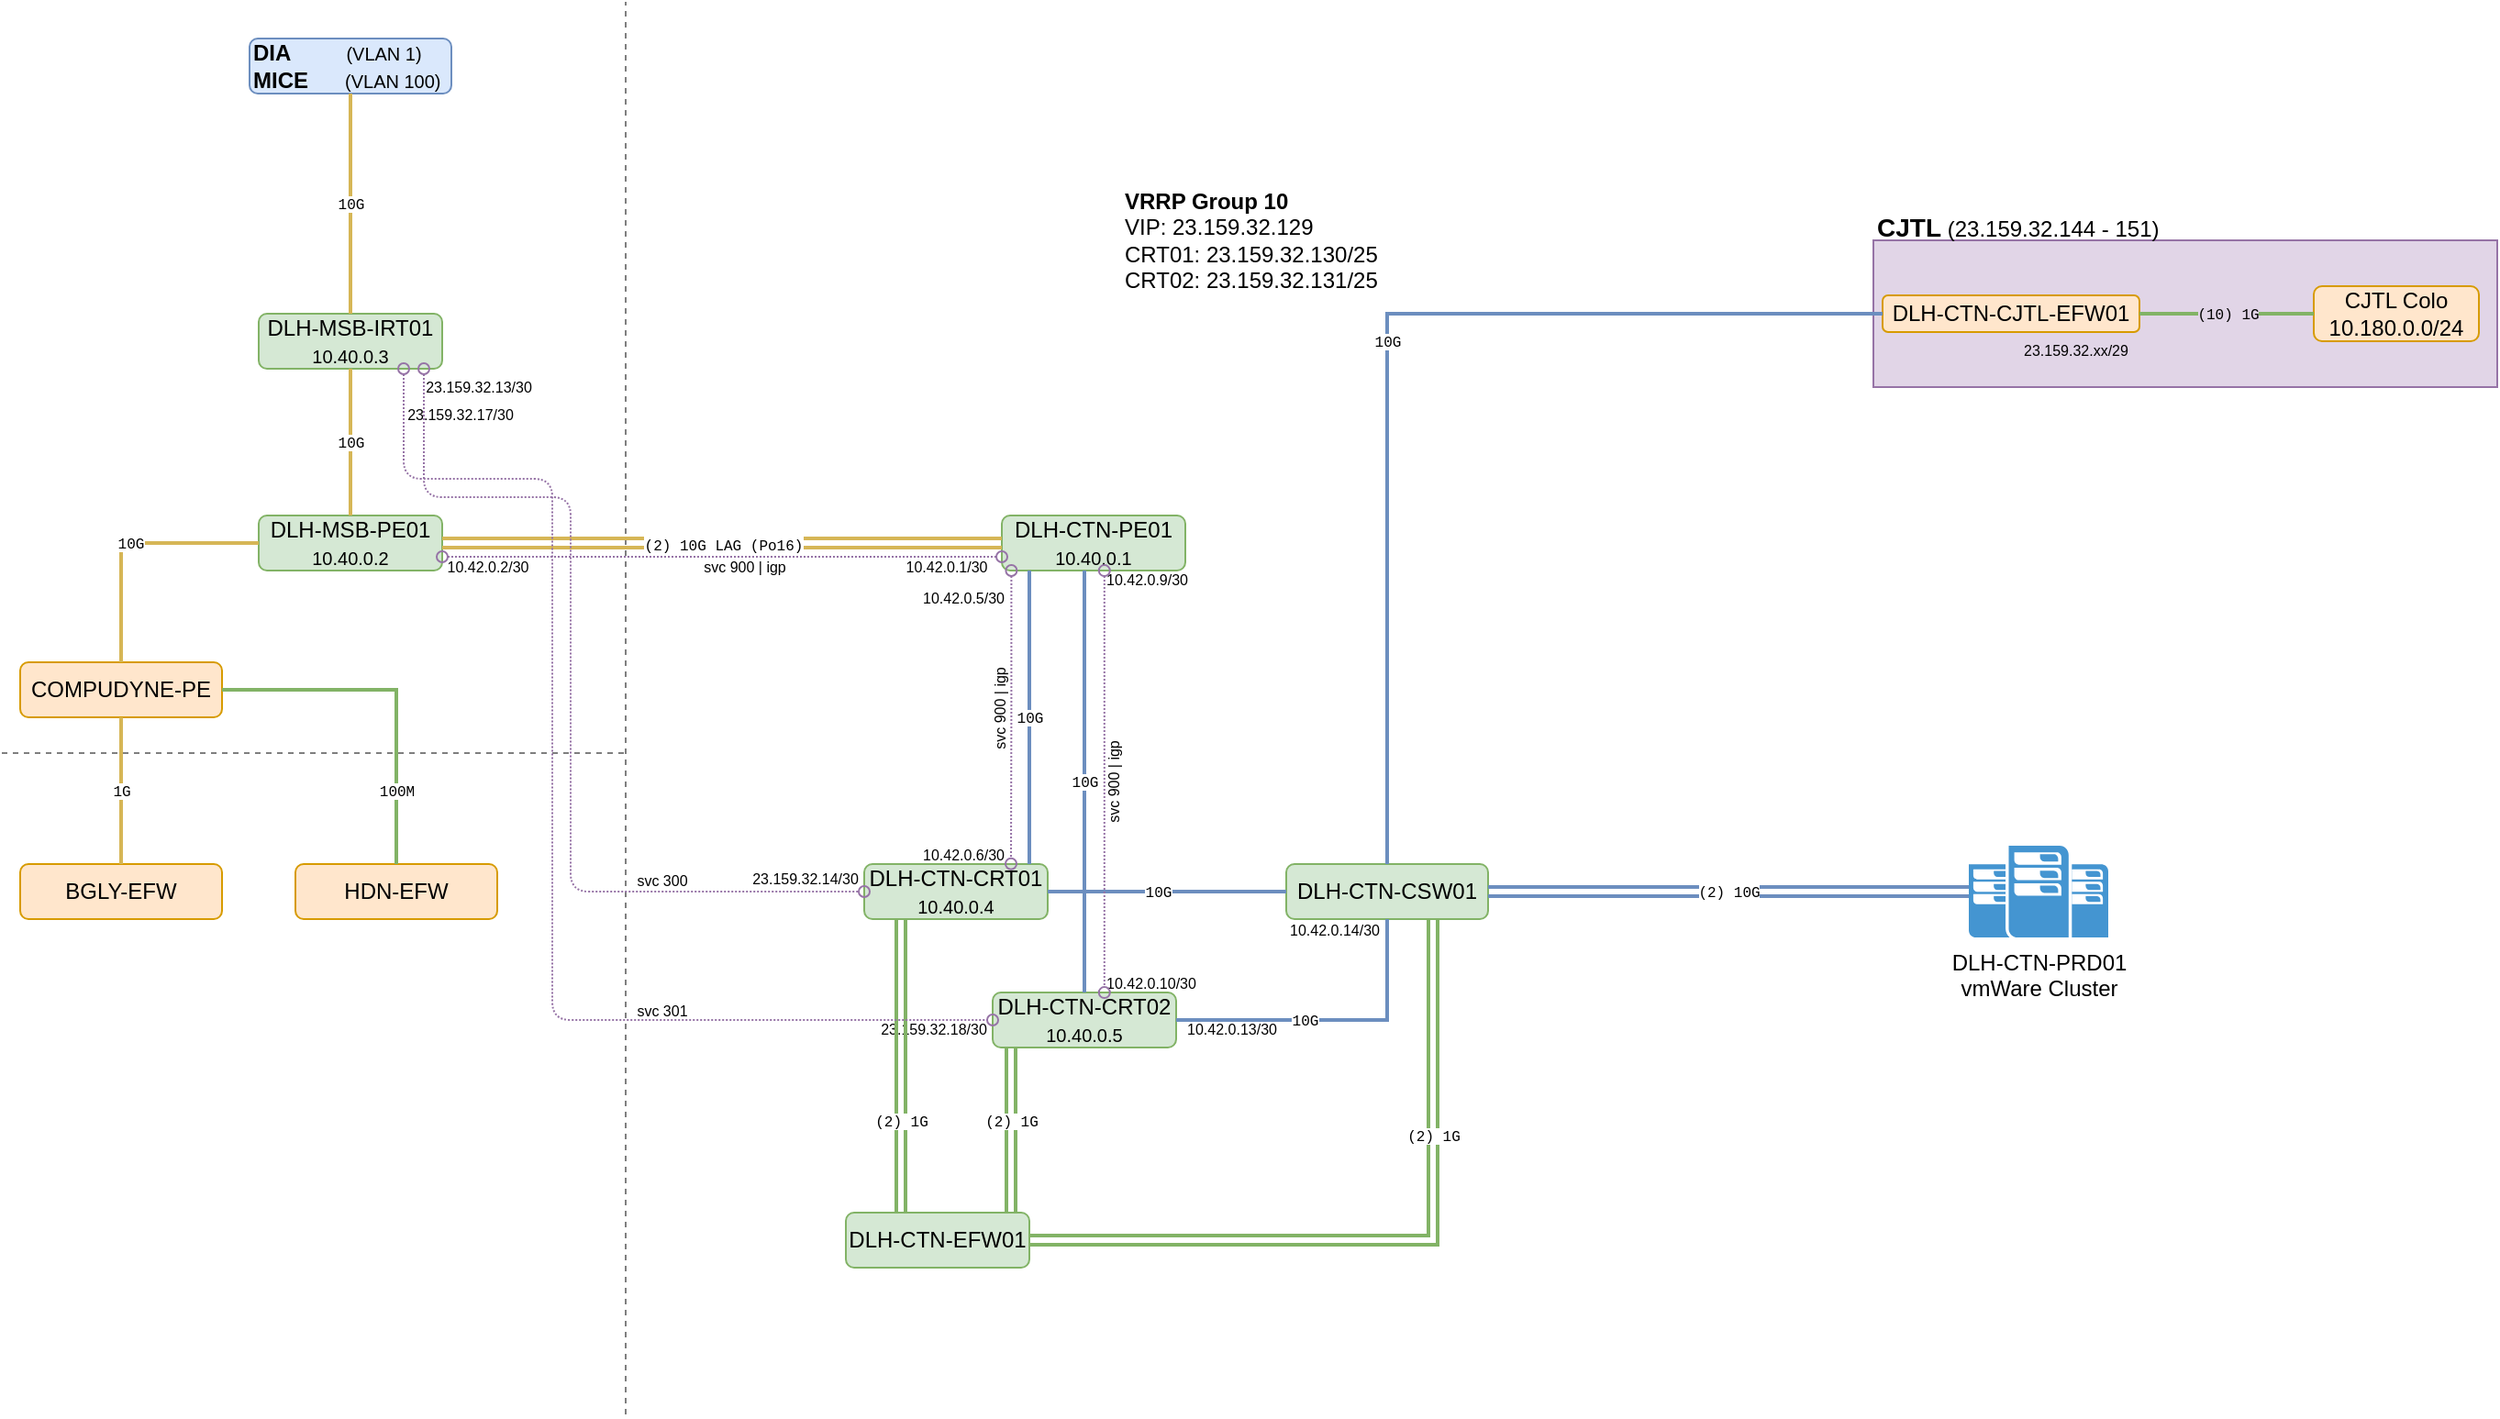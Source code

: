 <mxfile version="13.9.9" type="github">
  <diagram id="_wZCIX21bVTnccCvDHll" name="duluth network">
    <mxGraphModel dx="1326" dy="940" grid="1" gridSize="10" guides="1" tooltips="1" connect="1" arrows="1" fold="1" page="1" pageScale="1" pageWidth="850" pageHeight="1100" math="0" shadow="0">
      <root>
        <mxCell id="0" />
        <mxCell id="1" parent="0" />
        <mxCell id="kESvJMbOoLiE9TMQdQq1-1" value="DLH-MSB-IRT01&lt;br&gt;&lt;font style=&quot;font-size: 10px&quot;&gt;10.40.0.3&lt;/font&gt;" style="rounded=1;whiteSpace=wrap;html=1;fillColor=#d5e8d4;strokeColor=#82b366;" parent="1" vertex="1">
          <mxGeometry x="160" y="200" width="100" height="30" as="geometry" />
        </mxCell>
        <mxCell id="kESvJMbOoLiE9TMQdQq1-5" value="&lt;b&gt;DIA&lt;/b&gt;&amp;nbsp; &amp;nbsp; &amp;nbsp; &amp;nbsp; &amp;nbsp;&lt;font style=&quot;font-size: 10px&quot;&gt;(VLAN 1)&lt;/font&gt;&lt;br&gt;&lt;b&gt;MICE&lt;/b&gt;&amp;nbsp; &amp;nbsp; &amp;nbsp; &lt;font style=&quot;font-size: 10px&quot;&gt;(VLAN 100)&lt;/font&gt;" style="rounded=1;whiteSpace=wrap;html=1;align=left;fillColor=#dae8fc;strokeColor=#6c8ebf;" parent="1" vertex="1">
          <mxGeometry x="155" y="50" width="110" height="30" as="geometry" />
        </mxCell>
        <mxCell id="kESvJMbOoLiE9TMQdQq1-2" value="DLH-MSB-PE01&lt;br&gt;&lt;font style=&quot;font-size: 10px&quot;&gt;10.40.0.2&lt;/font&gt;" style="rounded=1;whiteSpace=wrap;html=1;fillColor=#d5e8d4;strokeColor=#82b366;" parent="1" vertex="1">
          <mxGeometry x="160" y="310" width="100" height="30" as="geometry" />
        </mxCell>
        <mxCell id="kESvJMbOoLiE9TMQdQq1-13" value="DLH-CTN-PE01&lt;br&gt;&lt;font style=&quot;font-size: 10px&quot;&gt;10.40.0.1&lt;/font&gt;" style="rounded=1;whiteSpace=wrap;html=1;fillColor=#d5e8d4;strokeColor=#82b366;" parent="1" vertex="1">
          <mxGeometry x="565" y="310" width="100" height="30" as="geometry" />
        </mxCell>
        <mxCell id="kESvJMbOoLiE9TMQdQq1-17" value="DLH-CTN-CRT02&lt;br&gt;&lt;font style=&quot;font-size: 10px&quot;&gt;10.40.0.5&lt;/font&gt;" style="rounded=1;whiteSpace=wrap;html=1;fillColor=#d5e8d4;strokeColor=#82b366;" parent="1" vertex="1">
          <mxGeometry x="560" y="570" width="100" height="30" as="geometry" />
        </mxCell>
        <mxCell id="kESvJMbOoLiE9TMQdQq1-15" value="DLH-CTN-CRT01&lt;br&gt;&lt;font style=&quot;font-size: 10px&quot;&gt;10.40.0.4&lt;/font&gt;" style="rounded=1;whiteSpace=wrap;html=1;fillColor=#d5e8d4;strokeColor=#82b366;" parent="1" vertex="1">
          <mxGeometry x="490" y="500" width="100" height="30" as="geometry" />
        </mxCell>
        <mxCell id="kESvJMbOoLiE9TMQdQq1-7" value="COMPUDYNE-PE" style="rounded=1;whiteSpace=wrap;html=1;fillColor=#ffe6cc;strokeColor=#d79b00;" parent="1" vertex="1">
          <mxGeometry x="30" y="390" width="110" height="30" as="geometry" />
        </mxCell>
        <mxCell id="kESvJMbOoLiE9TMQdQq1-11" value="HDN-EFW" style="rounded=1;whiteSpace=wrap;html=1;fillColor=#ffe6cc;strokeColor=#d79b00;" parent="1" vertex="1">
          <mxGeometry x="180" y="500" width="110" height="30" as="geometry" />
        </mxCell>
        <mxCell id="kESvJMbOoLiE9TMQdQq1-9" value="BGLY-EFW" style="rounded=1;whiteSpace=wrap;html=1;fillColor=#ffe6cc;strokeColor=#d79b00;" parent="1" vertex="1">
          <mxGeometry x="30" y="500" width="110" height="30" as="geometry" />
        </mxCell>
        <mxCell id="kESvJMbOoLiE9TMQdQq1-20" value="DLH-CTN-CSW01" style="rounded=1;whiteSpace=wrap;html=1;fillColor=#d5e8d4;strokeColor=#82b366;" parent="1" vertex="1">
          <mxGeometry x="720" y="500" width="110" height="30" as="geometry" />
        </mxCell>
        <mxCell id="kESvJMbOoLiE9TMQdQq1-26" value="DLH-CTN-EFW01" style="rounded=1;whiteSpace=wrap;html=1;fillColor=#d5e8d4;strokeColor=#82b366;" parent="1" vertex="1">
          <mxGeometry x="480" y="690" width="100" height="30" as="geometry" />
        </mxCell>
        <mxCell id="kESvJMbOoLiE9TMQdQq1-29" value="DLH-CTN-PRD01&lt;br&gt;vmWare Cluster" style="pointerEvents=1;shadow=0;dashed=0;html=1;strokeColor=none;fillColor=#4495D1;labelPosition=center;verticalLabelPosition=bottom;verticalAlign=top;align=center;outlineConnect=0;shape=mxgraph.veeam.data_center;" parent="1" vertex="1">
          <mxGeometry x="1092" y="490" width="76" height="50" as="geometry" />
        </mxCell>
        <mxCell id="kESvJMbOoLiE9TMQdQq1-31" value="" style="endArrow=none;dashed=1;html=1;strokeWidth=1;opacity=50;" parent="1" edge="1">
          <mxGeometry width="50" height="50" relative="1" as="geometry">
            <mxPoint x="360" y="800" as="sourcePoint" />
            <mxPoint x="360" y="30" as="targetPoint" />
          </mxGeometry>
        </mxCell>
        <mxCell id="kESvJMbOoLiE9TMQdQq1-32" value="" style="endArrow=none;dashed=1;html=1;strokeWidth=1;opacity=50;" parent="1" edge="1">
          <mxGeometry width="50" height="50" relative="1" as="geometry">
            <mxPoint x="20" y="439.5" as="sourcePoint" />
            <mxPoint x="360" y="439.5" as="targetPoint" />
          </mxGeometry>
        </mxCell>
        <mxCell id="Kl6SVJsnWVhjvLM3U9N9-1" value="svc 300" style="text;html=1;strokeColor=none;fillColor=none;align=center;verticalAlign=middle;whiteSpace=wrap;rounded=0;comic=1;fontSize=8;" parent="1" vertex="1">
          <mxGeometry x="350" y="504" width="60" height="10" as="geometry" />
        </mxCell>
        <mxCell id="Kl6SVJsnWVhjvLM3U9N9-2" value="svc 301" style="text;html=1;strokeColor=none;fillColor=none;align=center;verticalAlign=middle;whiteSpace=wrap;rounded=0;comic=1;fontSize=8;" parent="1" vertex="1">
          <mxGeometry x="350" y="575" width="60" height="10" as="geometry" />
        </mxCell>
        <mxCell id="Kl6SVJsnWVhjvLM3U9N9-3" value="23.159.32.17/30" style="text;html=1;strokeColor=none;fillColor=none;align=center;verticalAlign=middle;whiteSpace=wrap;rounded=0;comic=1;fontSize=8;" parent="1" vertex="1">
          <mxGeometry x="240" y="250" width="60" height="10" as="geometry" />
        </mxCell>
        <mxCell id="Kl6SVJsnWVhjvLM3U9N9-5" value="23.159.32.18/30" style="text;html=1;strokeColor=none;fillColor=none;align=center;verticalAlign=middle;whiteSpace=wrap;rounded=0;comic=1;fontSize=8;" parent="1" vertex="1">
          <mxGeometry x="498" y="585" width="60" height="10" as="geometry" />
        </mxCell>
        <mxCell id="qAF7Q2hGRsYs5wy1Y41E-2" value="10.42.0.14/30" style="edgeLabel;html=1;align=center;verticalAlign=middle;resizable=0;points=[];fontSize=8;" vertex="1" connectable="0" parent="1">
          <mxGeometry x="746" y="536" as="geometry" />
        </mxCell>
        <mxCell id="kESvJMbOoLiE9TMQdQq1-36" value="L2" parent="0" />
        <mxCell id="kESvJMbOoLiE9TMQdQq1-49" value="&lt;font face=&quot;Courier New&quot; style=&quot;font-size: 8px;&quot;&gt;(2) 1G&lt;/font&gt;" style="edgeStyle=orthogonalEdgeStyle;rounded=0;orthogonalLoop=1;jettySize=auto;html=1;endArrow=none;endFill=0;strokeWidth=2;fillColor=#d5e8d4;strokeColor=#82b366;shape=link;spacing=2;fontSize=8;" parent="kESvJMbOoLiE9TMQdQq1-36" source="kESvJMbOoLiE9TMQdQq1-15" target="kESvJMbOoLiE9TMQdQq1-26" edge="1">
          <mxGeometry x="0.5" y="-10" relative="1" as="geometry">
            <mxPoint x="529.31" y="680" as="targetPoint" />
            <mxPoint x="529.31" y="590" as="sourcePoint" />
            <Array as="points">
              <mxPoint x="510" y="650" />
              <mxPoint x="510" y="650" />
            </Array>
            <mxPoint x="10" y="-10" as="offset" />
          </mxGeometry>
        </mxCell>
        <mxCell id="kESvJMbOoLiE9TMQdQq1-6" value="&lt;font face=&quot;Courier New&quot; style=&quot;font-size: 8px;&quot;&gt;10G&lt;/font&gt;" style="rounded=0;orthogonalLoop=1;jettySize=auto;html=1;endArrow=none;endFill=0;strokeWidth=2;fillColor=#fff2cc;strokeColor=#d6b656;fontSize=8;" parent="kESvJMbOoLiE9TMQdQq1-36" source="kESvJMbOoLiE9TMQdQq1-1" target="kESvJMbOoLiE9TMQdQq1-5" edge="1">
          <mxGeometry relative="1" as="geometry" />
        </mxCell>
        <mxCell id="kESvJMbOoLiE9TMQdQq1-3" value="&lt;font face=&quot;Courier New&quot; style=&quot;font-size: 8px;&quot;&gt;10G&lt;/font&gt;" style="edgeStyle=orthogonalEdgeStyle;rounded=0;orthogonalLoop=1;jettySize=auto;html=1;endArrow=none;endFill=0;fillColor=#fff2cc;strokeColor=#d6b656;strokeWidth=2;fontSize=8;" parent="kESvJMbOoLiE9TMQdQq1-36" source="kESvJMbOoLiE9TMQdQq1-1" target="kESvJMbOoLiE9TMQdQq1-2" edge="1">
          <mxGeometry relative="1" as="geometry" />
        </mxCell>
        <mxCell id="kESvJMbOoLiE9TMQdQq1-8" value="&lt;font face=&quot;Courier New&quot; style=&quot;font-size: 8px;&quot;&gt;10G&lt;/font&gt;" style="edgeStyle=orthogonalEdgeStyle;rounded=0;orthogonalLoop=1;jettySize=auto;html=1;endArrow=none;endFill=0;strokeWidth=2;fillColor=#fff2cc;strokeColor=#d6b656;fontSize=8;" parent="kESvJMbOoLiE9TMQdQq1-36" source="kESvJMbOoLiE9TMQdQq1-2" target="kESvJMbOoLiE9TMQdQq1-7" edge="1">
          <mxGeometry relative="1" as="geometry" />
        </mxCell>
        <mxCell id="kESvJMbOoLiE9TMQdQq1-10" value="&lt;font face=&quot;Courier New&quot; style=&quot;font-size: 8px;&quot;&gt;1G&lt;/font&gt;" style="edgeStyle=orthogonalEdgeStyle;rounded=0;orthogonalLoop=1;jettySize=auto;html=1;endArrow=none;endFill=0;strokeWidth=2;fillColor=#fff2cc;strokeColor=#d6b656;fontSize=8;" parent="kESvJMbOoLiE9TMQdQq1-36" source="kESvJMbOoLiE9TMQdQq1-7" target="kESvJMbOoLiE9TMQdQq1-9" edge="1">
          <mxGeometry relative="1" as="geometry" />
        </mxCell>
        <mxCell id="kESvJMbOoLiE9TMQdQq1-12" value="&lt;font face=&quot;Courier New&quot; style=&quot;font-size: 8px;&quot;&gt;100M&lt;/font&gt;" style="edgeStyle=orthogonalEdgeStyle;rounded=0;orthogonalLoop=1;jettySize=auto;html=1;endArrow=none;endFill=0;strokeWidth=2;fillColor=#d5e8d4;strokeColor=#82b366;fontSize=8;" parent="kESvJMbOoLiE9TMQdQq1-36" source="kESvJMbOoLiE9TMQdQq1-7" target="kESvJMbOoLiE9TMQdQq1-11" edge="1">
          <mxGeometry x="0.579" relative="1" as="geometry">
            <mxPoint as="offset" />
          </mxGeometry>
        </mxCell>
        <mxCell id="kESvJMbOoLiE9TMQdQq1-19" value="&lt;font face=&quot;Courier New&quot; style=&quot;font-size: 8px&quot;&gt;(2) 10G LAG (Po16)&lt;/font&gt;" style="edgeStyle=orthogonalEdgeStyle;rounded=0;orthogonalLoop=1;jettySize=auto;html=1;endArrow=none;endFill=0;strokeWidth=2;fillColor=#fff2cc;strokeColor=#d6b656;shape=link;" parent="kESvJMbOoLiE9TMQdQq1-36" source="kESvJMbOoLiE9TMQdQq1-2" target="kESvJMbOoLiE9TMQdQq1-13" edge="1">
          <mxGeometry relative="1" as="geometry">
            <mxPoint x="260" y="324.5" as="sourcePoint" />
            <mxPoint x="580" y="324.5" as="targetPoint" />
          </mxGeometry>
        </mxCell>
        <mxCell id="kESvJMbOoLiE9TMQdQq1-16" value="&lt;font face=&quot;Courier New&quot; style=&quot;font-size: 8px;&quot;&gt;10G&lt;/font&gt;" style="edgeStyle=orthogonalEdgeStyle;rounded=0;orthogonalLoop=1;jettySize=auto;html=1;endArrow=none;endFill=0;strokeWidth=2;fillColor=#dae8fc;strokeColor=#6c8ebf;fontSize=8;" parent="kESvJMbOoLiE9TMQdQq1-36" source="kESvJMbOoLiE9TMQdQq1-13" target="kESvJMbOoLiE9TMQdQq1-15" edge="1">
          <mxGeometry relative="1" as="geometry">
            <Array as="points">
              <mxPoint x="580" y="390" />
              <mxPoint x="580" y="390" />
            </Array>
          </mxGeometry>
        </mxCell>
        <mxCell id="kESvJMbOoLiE9TMQdQq1-18" value="&lt;font face=&quot;Courier New&quot; style=&quot;font-size: 8px;&quot;&gt;10G&lt;/font&gt;" style="edgeStyle=orthogonalEdgeStyle;rounded=0;orthogonalLoop=1;jettySize=auto;html=1;endArrow=none;endFill=0;strokeWidth=2;fillColor=#dae8fc;strokeColor=#6c8ebf;fontSize=8;" parent="kESvJMbOoLiE9TMQdQq1-36" source="kESvJMbOoLiE9TMQdQq1-13" target="kESvJMbOoLiE9TMQdQq1-17" edge="1">
          <mxGeometry relative="1" as="geometry">
            <Array as="points">
              <mxPoint x="610" y="380" />
              <mxPoint x="610" y="380" />
            </Array>
          </mxGeometry>
        </mxCell>
        <mxCell id="kESvJMbOoLiE9TMQdQq1-22" value="&lt;font face=&quot;Courier New&quot; style=&quot;font-size: 8px;&quot;&gt;10G&lt;/font&gt;" style="edgeStyle=orthogonalEdgeStyle;rounded=0;orthogonalLoop=1;jettySize=auto;html=1;endArrow=none;endFill=0;strokeWidth=2;fillColor=#dae8fc;strokeColor=#6c8ebf;fontSize=8;" parent="kESvJMbOoLiE9TMQdQq1-36" source="kESvJMbOoLiE9TMQdQq1-17" target="kESvJMbOoLiE9TMQdQq1-20" edge="1">
          <mxGeometry x="-0.177" relative="1" as="geometry">
            <mxPoint x="720" y="590" as="sourcePoint" />
            <mxPoint as="offset" />
          </mxGeometry>
        </mxCell>
        <mxCell id="qAF7Q2hGRsYs5wy1Y41E-1" value="10.42.0.13/30" style="edgeLabel;html=1;align=center;verticalAlign=middle;resizable=0;points=[];fontSize=8;" vertex="1" connectable="0" parent="kESvJMbOoLiE9TMQdQq1-22">
          <mxGeometry x="-0.722" relative="1" as="geometry">
            <mxPoint x="6" y="5" as="offset" />
          </mxGeometry>
        </mxCell>
        <mxCell id="kESvJMbOoLiE9TMQdQq1-21" value="&lt;font face=&quot;Courier New&quot; style=&quot;font-size: 8px;&quot;&gt;10G&lt;/font&gt;" style="edgeStyle=orthogonalEdgeStyle;rounded=0;orthogonalLoop=1;jettySize=auto;html=1;endArrow=none;endFill=0;strokeWidth=2;fillColor=#dae8fc;strokeColor=#6c8ebf;fontSize=8;" parent="kESvJMbOoLiE9TMQdQq1-36" source="kESvJMbOoLiE9TMQdQq1-15" target="kESvJMbOoLiE9TMQdQq1-20" edge="1">
          <mxGeometry x="-0.077" relative="1" as="geometry">
            <mxPoint x="510" y="440" as="sourcePoint" />
            <mxPoint x="680" y="540" as="targetPoint" />
            <mxPoint as="offset" />
          </mxGeometry>
        </mxCell>
        <mxCell id="kESvJMbOoLiE9TMQdQq1-27" value="&lt;font face=&quot;Courier New&quot; style=&quot;font-size: 8px;&quot;&gt;(2) 10G&lt;/font&gt;" style="edgeStyle=orthogonalEdgeStyle;rounded=0;orthogonalLoop=1;jettySize=auto;html=1;endArrow=none;endFill=0;strokeWidth=2;fillColor=#dae8fc;strokeColor=#6c8ebf;shape=link;fontSize=8;" parent="kESvJMbOoLiE9TMQdQq1-36" source="kESvJMbOoLiE9TMQdQq1-20" target="kESvJMbOoLiE9TMQdQq1-29" edge="1">
          <mxGeometry relative="1" as="geometry">
            <mxPoint x="805" y="440" as="targetPoint" />
          </mxGeometry>
        </mxCell>
        <mxCell id="kESvJMbOoLiE9TMQdQq1-30" value="&lt;font face=&quot;Courier New&quot; style=&quot;font-size: 8px;&quot;&gt;(2) 1G&lt;/font&gt;" style="edgeStyle=orthogonalEdgeStyle;rounded=0;orthogonalLoop=1;jettySize=auto;html=1;endArrow=none;endFill=0;strokeWidth=2;fillColor=#d5e8d4;strokeColor=#82b366;shape=link;fontSize=8;" parent="kESvJMbOoLiE9TMQdQq1-36" source="kESvJMbOoLiE9TMQdQq1-26" target="kESvJMbOoLiE9TMQdQq1-20" edge="1">
          <mxGeometry x="0.402" relative="1" as="geometry">
            <Array as="points">
              <mxPoint x="800" y="705" />
            </Array>
            <mxPoint as="offset" />
          </mxGeometry>
        </mxCell>
        <mxCell id="kESvJMbOoLiE9TMQdQq1-24" value="&lt;font face=&quot;Courier New&quot; style=&quot;font-size: 8px;&quot;&gt;(2) 1G&lt;/font&gt;" style="edgeStyle=orthogonalEdgeStyle;rounded=0;orthogonalLoop=1;jettySize=auto;html=1;endArrow=none;endFill=0;strokeWidth=2;fillColor=#d5e8d4;strokeColor=#82b366;shape=link;spacing=2;fontSize=8;" parent="kESvJMbOoLiE9TMQdQq1-36" source="kESvJMbOoLiE9TMQdQq1-17" target="kESvJMbOoLiE9TMQdQq1-26" edge="1">
          <mxGeometry x="0.556" y="-30" relative="1" as="geometry">
            <mxPoint x="865" y="430" as="targetPoint" />
            <Array as="points">
              <mxPoint x="570" y="670" />
              <mxPoint x="570" y="670" />
            </Array>
            <mxPoint x="30" y="-30" as="offset" />
          </mxGeometry>
        </mxCell>
        <mxCell id="kESvJMbOoLiE9TMQdQq1-37" value="L3" parent="0" />
        <mxCell id="kESvJMbOoLiE9TMQdQq1-35" style="edgeStyle=orthogonalEdgeStyle;rounded=1;comic=0;jumpStyle=none;jumpSize=6;orthogonalLoop=1;jettySize=auto;html=1;dashed=1;dashPattern=1 1;startArrow=oval;startFill=0;sourcePerimeterSpacing=5;endArrow=oval;endFill=0;strokeWidth=1;exitX=1;exitY=0.75;exitDx=0;exitDy=0;entryX=0;entryY=0.75;entryDx=0;entryDy=0;fillColor=#e1d5e7;strokeColor=#9673a6;" parent="kESvJMbOoLiE9TMQdQq1-37" source="kESvJMbOoLiE9TMQdQq1-2" target="kESvJMbOoLiE9TMQdQq1-13" edge="1">
          <mxGeometry relative="1" as="geometry">
            <Array as="points">
              <mxPoint x="350" y="333" />
              <mxPoint x="350" y="333" />
            </Array>
          </mxGeometry>
        </mxCell>
        <mxCell id="kESvJMbOoLiE9TMQdQq1-39" value="10.42.0.1/30" style="text;html=1;strokeColor=none;fillColor=none;align=center;verticalAlign=middle;whiteSpace=wrap;rounded=0;comic=1;fontSize=8;" parent="kESvJMbOoLiE9TMQdQq1-37" vertex="1">
          <mxGeometry x="510" y="333" width="50" height="10" as="geometry" />
        </mxCell>
        <mxCell id="kESvJMbOoLiE9TMQdQq1-40" value="10.42.0.2/30" style="text;html=1;strokeColor=none;fillColor=none;align=center;verticalAlign=middle;whiteSpace=wrap;rounded=0;comic=1;fontSize=8;" parent="kESvJMbOoLiE9TMQdQq1-37" vertex="1">
          <mxGeometry x="260" y="333" width="50" height="10" as="geometry" />
        </mxCell>
        <mxCell id="kESvJMbOoLiE9TMQdQq1-41" value="svc 900 | igp" style="text;html=1;strokeColor=none;fillColor=none;align=center;verticalAlign=middle;whiteSpace=wrap;rounded=0;comic=1;fontSize=8;" parent="kESvJMbOoLiE9TMQdQq1-37" vertex="1">
          <mxGeometry x="395" y="333" width="60" height="10" as="geometry" />
        </mxCell>
        <mxCell id="kESvJMbOoLiE9TMQdQq1-46" value="10.42.0.5/30" style="text;html=1;strokeColor=none;fillColor=none;align=left;verticalAlign=middle;whiteSpace=wrap;rounded=0;comic=1;fontSize=8;" parent="kESvJMbOoLiE9TMQdQq1-37" vertex="1">
          <mxGeometry x="520" y="350" width="50" height="10" as="geometry" />
        </mxCell>
        <mxCell id="kESvJMbOoLiE9TMQdQq1-48" value="10.42.0.9/30" style="text;html=1;strokeColor=none;fillColor=none;align=left;verticalAlign=middle;whiteSpace=wrap;rounded=0;comic=1;fontSize=8;" parent="kESvJMbOoLiE9TMQdQq1-37" vertex="1">
          <mxGeometry x="620" y="340" width="49" height="9" as="geometry" />
        </mxCell>
        <mxCell id="kESvJMbOoLiE9TMQdQq1-43" value="10.42.0.6/30" style="text;html=1;strokeColor=none;fillColor=none;align=left;verticalAlign=middle;whiteSpace=wrap;rounded=0;comic=1;fontSize=8;" parent="kESvJMbOoLiE9TMQdQq1-37" vertex="1">
          <mxGeometry x="520" y="490" width="50" height="10" as="geometry" />
        </mxCell>
        <mxCell id="kESvJMbOoLiE9TMQdQq1-47" value="10.42.0.10/30" style="text;html=1;strokeColor=none;fillColor=none;align=left;verticalAlign=middle;whiteSpace=wrap;rounded=0;comic=1;fontSize=8;" parent="kESvJMbOoLiE9TMQdQq1-37" vertex="1">
          <mxGeometry x="620" y="560" width="50" height="10" as="geometry" />
        </mxCell>
        <mxCell id="X_rIFtFeMd0tIJMBMbQ9-3" style="edgeStyle=orthogonalEdgeStyle;rounded=1;comic=0;jumpStyle=none;jumpSize=6;orthogonalLoop=1;jettySize=auto;html=1;dashed=1;dashPattern=1 1;startArrow=oval;startFill=0;sourcePerimeterSpacing=5;endArrow=oval;endFill=0;strokeWidth=1;fillColor=#e1d5e7;strokeColor=#9673a6;entryX=0.8;entryY=-0.005;entryDx=0;entryDy=0;entryPerimeter=0;exitX=0.052;exitY=0.999;exitDx=0;exitDy=0;exitPerimeter=0;" parent="kESvJMbOoLiE9TMQdQq1-37" source="kESvJMbOoLiE9TMQdQq1-13" target="kESvJMbOoLiE9TMQdQq1-15" edge="1">
          <mxGeometry relative="1" as="geometry">
            <mxPoint x="520" y="380" as="sourcePoint" />
            <mxPoint x="540" y="460" as="targetPoint" />
          </mxGeometry>
        </mxCell>
        <mxCell id="X_rIFtFeMd0tIJMBMbQ9-5" style="edgeStyle=orthogonalEdgeStyle;rounded=1;comic=0;jumpStyle=none;jumpSize=6;orthogonalLoop=1;jettySize=auto;html=1;dashed=1;dashPattern=1 1;startArrow=oval;startFill=0;sourcePerimeterSpacing=5;endArrow=oval;endFill=0;strokeWidth=1;fillColor=#e1d5e7;strokeColor=#9673a6;entryX=0.609;entryY=0.002;entryDx=0;entryDy=0;entryPerimeter=0;exitX=0.559;exitY=1.002;exitDx=0;exitDy=0;exitPerimeter=0;" parent="kESvJMbOoLiE9TMQdQq1-37" source="kESvJMbOoLiE9TMQdQq1-13" target="kESvJMbOoLiE9TMQdQq1-17" edge="1">
          <mxGeometry relative="1" as="geometry">
            <mxPoint x="640" y="360" as="sourcePoint" />
            <mxPoint x="664.5" y="530.0" as="targetPoint" />
          </mxGeometry>
        </mxCell>
        <mxCell id="X_rIFtFeMd0tIJMBMbQ9-1" value="23.159.32.13/30" style="text;html=1;strokeColor=none;fillColor=none;align=center;verticalAlign=middle;whiteSpace=wrap;rounded=0;comic=1;fontSize=8;" parent="kESvJMbOoLiE9TMQdQq1-37" vertex="1">
          <mxGeometry x="250" y="235" width="60" height="10" as="geometry" />
        </mxCell>
        <mxCell id="X_rIFtFeMd0tIJMBMbQ9-2" value="23.159.32.14/30" style="text;html=1;strokeColor=none;fillColor=none;align=center;verticalAlign=middle;whiteSpace=wrap;rounded=0;comic=1;fontSize=8;" parent="kESvJMbOoLiE9TMQdQq1-37" vertex="1">
          <mxGeometry x="428" y="503" width="60" height="10" as="geometry" />
        </mxCell>
        <mxCell id="X_rIFtFeMd0tIJMBMbQ9-8" value="svc 900 | igp" style="text;html=1;strokeColor=none;fillColor=none;align=center;verticalAlign=middle;whiteSpace=wrap;rounded=0;comic=1;fontSize=8;rotation=-90;" parent="kESvJMbOoLiE9TMQdQq1-37" vertex="1">
          <mxGeometry x="596" y="450" width="60" height="10" as="geometry" />
        </mxCell>
        <mxCell id="X_rIFtFeMd0tIJMBMbQ9-7" value="svc 900 | igp" style="text;html=1;strokeColor=none;fillColor=none;align=center;verticalAlign=middle;whiteSpace=wrap;rounded=0;comic=1;fontSize=8;rotation=-90;" parent="kESvJMbOoLiE9TMQdQq1-37" vertex="1">
          <mxGeometry x="534" y="410" width="60" height="10" as="geometry" />
        </mxCell>
        <mxCell id="fBQO0n_Sx8WjLDXYuPeo-8" value="&lt;b style=&quot;font-size: 12px;&quot;&gt;VRRP Group 10&lt;/b&gt;&lt;br style=&quot;font-size: 12px;&quot;&gt;VIP: 23.159.32.129&lt;br style=&quot;font-size: 12px;&quot;&gt;CRT01: 23.159.32.130/25&lt;br style=&quot;font-size: 12px;&quot;&gt;CRT02: 23.159.32.131/25" style="text;html=1;align=left;verticalAlign=middle;resizable=0;points=[];autosize=1;fontSize=12;" parent="kESvJMbOoLiE9TMQdQq1-37" vertex="1">
          <mxGeometry x="630" y="130" width="150" height="60" as="geometry" />
        </mxCell>
        <mxCell id="kESvJMbOoLiE9TMQdQq1-38" value="EVC" parent="0" />
        <mxCell id="kESvJMbOoLiE9TMQdQq1-34" value="" style="endArrow=oval;dashed=1;html=1;strokeWidth=1;edgeStyle=orthogonalEdgeStyle;jumpSize=6;rounded=1;fillColor=#e1d5e7;strokeColor=#9673a6;dashPattern=1 1;startArrow=oval;startFill=0;endFill=0;jumpStyle=none;exitX=0.79;exitY=1;exitDx=0;exitDy=0;exitPerimeter=0;" parent="kESvJMbOoLiE9TMQdQq1-38" source="kESvJMbOoLiE9TMQdQq1-1" target="kESvJMbOoLiE9TMQdQq1-17" edge="1">
          <mxGeometry width="50" height="50" relative="1" as="geometry">
            <mxPoint x="260" y="260" as="sourcePoint" />
            <mxPoint x="530" y="610" as="targetPoint" />
            <Array as="points">
              <mxPoint x="239" y="290" />
              <mxPoint x="320" y="290" />
              <mxPoint x="320" y="585" />
            </Array>
          </mxGeometry>
        </mxCell>
        <mxCell id="kESvJMbOoLiE9TMQdQq1-33" value="" style="endArrow=oval;dashed=1;html=1;strokeWidth=1;edgeStyle=orthogonalEdgeStyle;jumpSize=6;rounded=1;entryX=0;entryY=0.5;entryDx=0;entryDy=0;fillColor=#e1d5e7;strokeColor=#9673a6;dashPattern=1 1;startArrow=oval;startFill=0;endFill=0;jumpStyle=none;" parent="kESvJMbOoLiE9TMQdQq1-38" target="kESvJMbOoLiE9TMQdQq1-15" edge="1">
          <mxGeometry width="50" height="50" relative="1" as="geometry">
            <mxPoint x="250" y="230" as="sourcePoint" />
            <mxPoint x="460" y="280" as="targetPoint" />
            <Array as="points">
              <mxPoint x="250" y="230" />
              <mxPoint x="250" y="300" />
              <mxPoint x="330" y="300" />
              <mxPoint x="330" y="515" />
            </Array>
          </mxGeometry>
        </mxCell>
        <mxCell id="fBQO0n_Sx8WjLDXYuPeo-6" value="CJTL" parent="0" />
        <mxCell id="fBQO0n_Sx8WjLDXYuPeo-9" value="" style="group" parent="fBQO0n_Sx8WjLDXYuPeo-6" vertex="1" connectable="0">
          <mxGeometry x="1040" y="160" width="340" height="80" as="geometry" />
        </mxCell>
        <mxCell id="fBQO0n_Sx8WjLDXYuPeo-5" value="CJTL&lt;span style=&quot;font-weight: normal ; font-size: 12px&quot;&gt; (&lt;span style=&quot;font-family: &amp;#34;arial&amp;#34; , &amp;#34;helvetica&amp;#34; , sans-serif ; text-align: center&quot;&gt;23.159.32.144 - 151)&lt;/span&gt;&lt;/span&gt;" style="rounded=0;whiteSpace=wrap;html=1;fontSize=14;fillColor=#e1d5e7;strokeColor=#9673a6;verticalAlign=top;align=left;fontStyle=1;spacingBottom=0;spacingTop=-22;" parent="fBQO0n_Sx8WjLDXYuPeo-9" vertex="1">
          <mxGeometry width="340" height="80" as="geometry" />
        </mxCell>
        <mxCell id="fBQO0n_Sx8WjLDXYuPeo-1" value="DLH-CTN-CJTL-EFW01" style="rounded=1;whiteSpace=wrap;html=1;fillColor=#ffe6cc;strokeColor=#d79b00;" parent="fBQO0n_Sx8WjLDXYuPeo-9" vertex="1">
          <mxGeometry x="5" y="30" width="140" height="20" as="geometry" />
        </mxCell>
        <mxCell id="fBQO0n_Sx8WjLDXYuPeo-3" value="CJTL Colo&lt;br&gt;10.180.0.0/24" style="rounded=1;whiteSpace=wrap;html=1;fillColor=#ffe6cc;strokeColor=#d79b00;" parent="fBQO0n_Sx8WjLDXYuPeo-9" vertex="1">
          <mxGeometry x="240" y="25" width="90" height="30" as="geometry" />
        </mxCell>
        <mxCell id="fBQO0n_Sx8WjLDXYuPeo-4" value="&lt;font face=&quot;Courier New&quot;&gt;(10) 1G&lt;/font&gt;" style="edgeStyle=orthogonalEdgeStyle;rounded=0;orthogonalLoop=1;jettySize=auto;html=1;endArrow=none;endFill=0;strokeWidth=2;fontSize=8;fillColor=#d5e8d4;strokeColor=#82b366;labelBackgroundColor=#E1D5E7;" parent="fBQO0n_Sx8WjLDXYuPeo-9" source="fBQO0n_Sx8WjLDXYuPeo-1" target="fBQO0n_Sx8WjLDXYuPeo-3" edge="1">
          <mxGeometry relative="1" as="geometry" />
        </mxCell>
        <mxCell id="fBQO0n_Sx8WjLDXYuPeo-7" value="23.159.32.xx/29" style="text;html=1;strokeColor=none;fillColor=none;align=left;verticalAlign=middle;whiteSpace=wrap;rounded=0;comic=1;fontSize=8;" parent="fBQO0n_Sx8WjLDXYuPeo-9" vertex="1">
          <mxGeometry x="80" y="55" width="60" height="10" as="geometry" />
        </mxCell>
        <mxCell id="fBQO0n_Sx8WjLDXYuPeo-2" value="&lt;font face=&quot;Courier New&quot;&gt;10G&lt;/font&gt;" style="edgeStyle=orthogonalEdgeStyle;rounded=0;orthogonalLoop=1;jettySize=auto;html=1;fillColor=#dae8fc;strokeColor=#6c8ebf;endArrow=none;endFill=0;strokeWidth=2;fontSize=8;" parent="fBQO0n_Sx8WjLDXYuPeo-6" source="kESvJMbOoLiE9TMQdQq1-20" target="fBQO0n_Sx8WjLDXYuPeo-1" edge="1">
          <mxGeometry relative="1" as="geometry">
            <Array as="points">
              <mxPoint x="775" y="200" />
            </Array>
          </mxGeometry>
        </mxCell>
      </root>
    </mxGraphModel>
  </diagram>
</mxfile>
